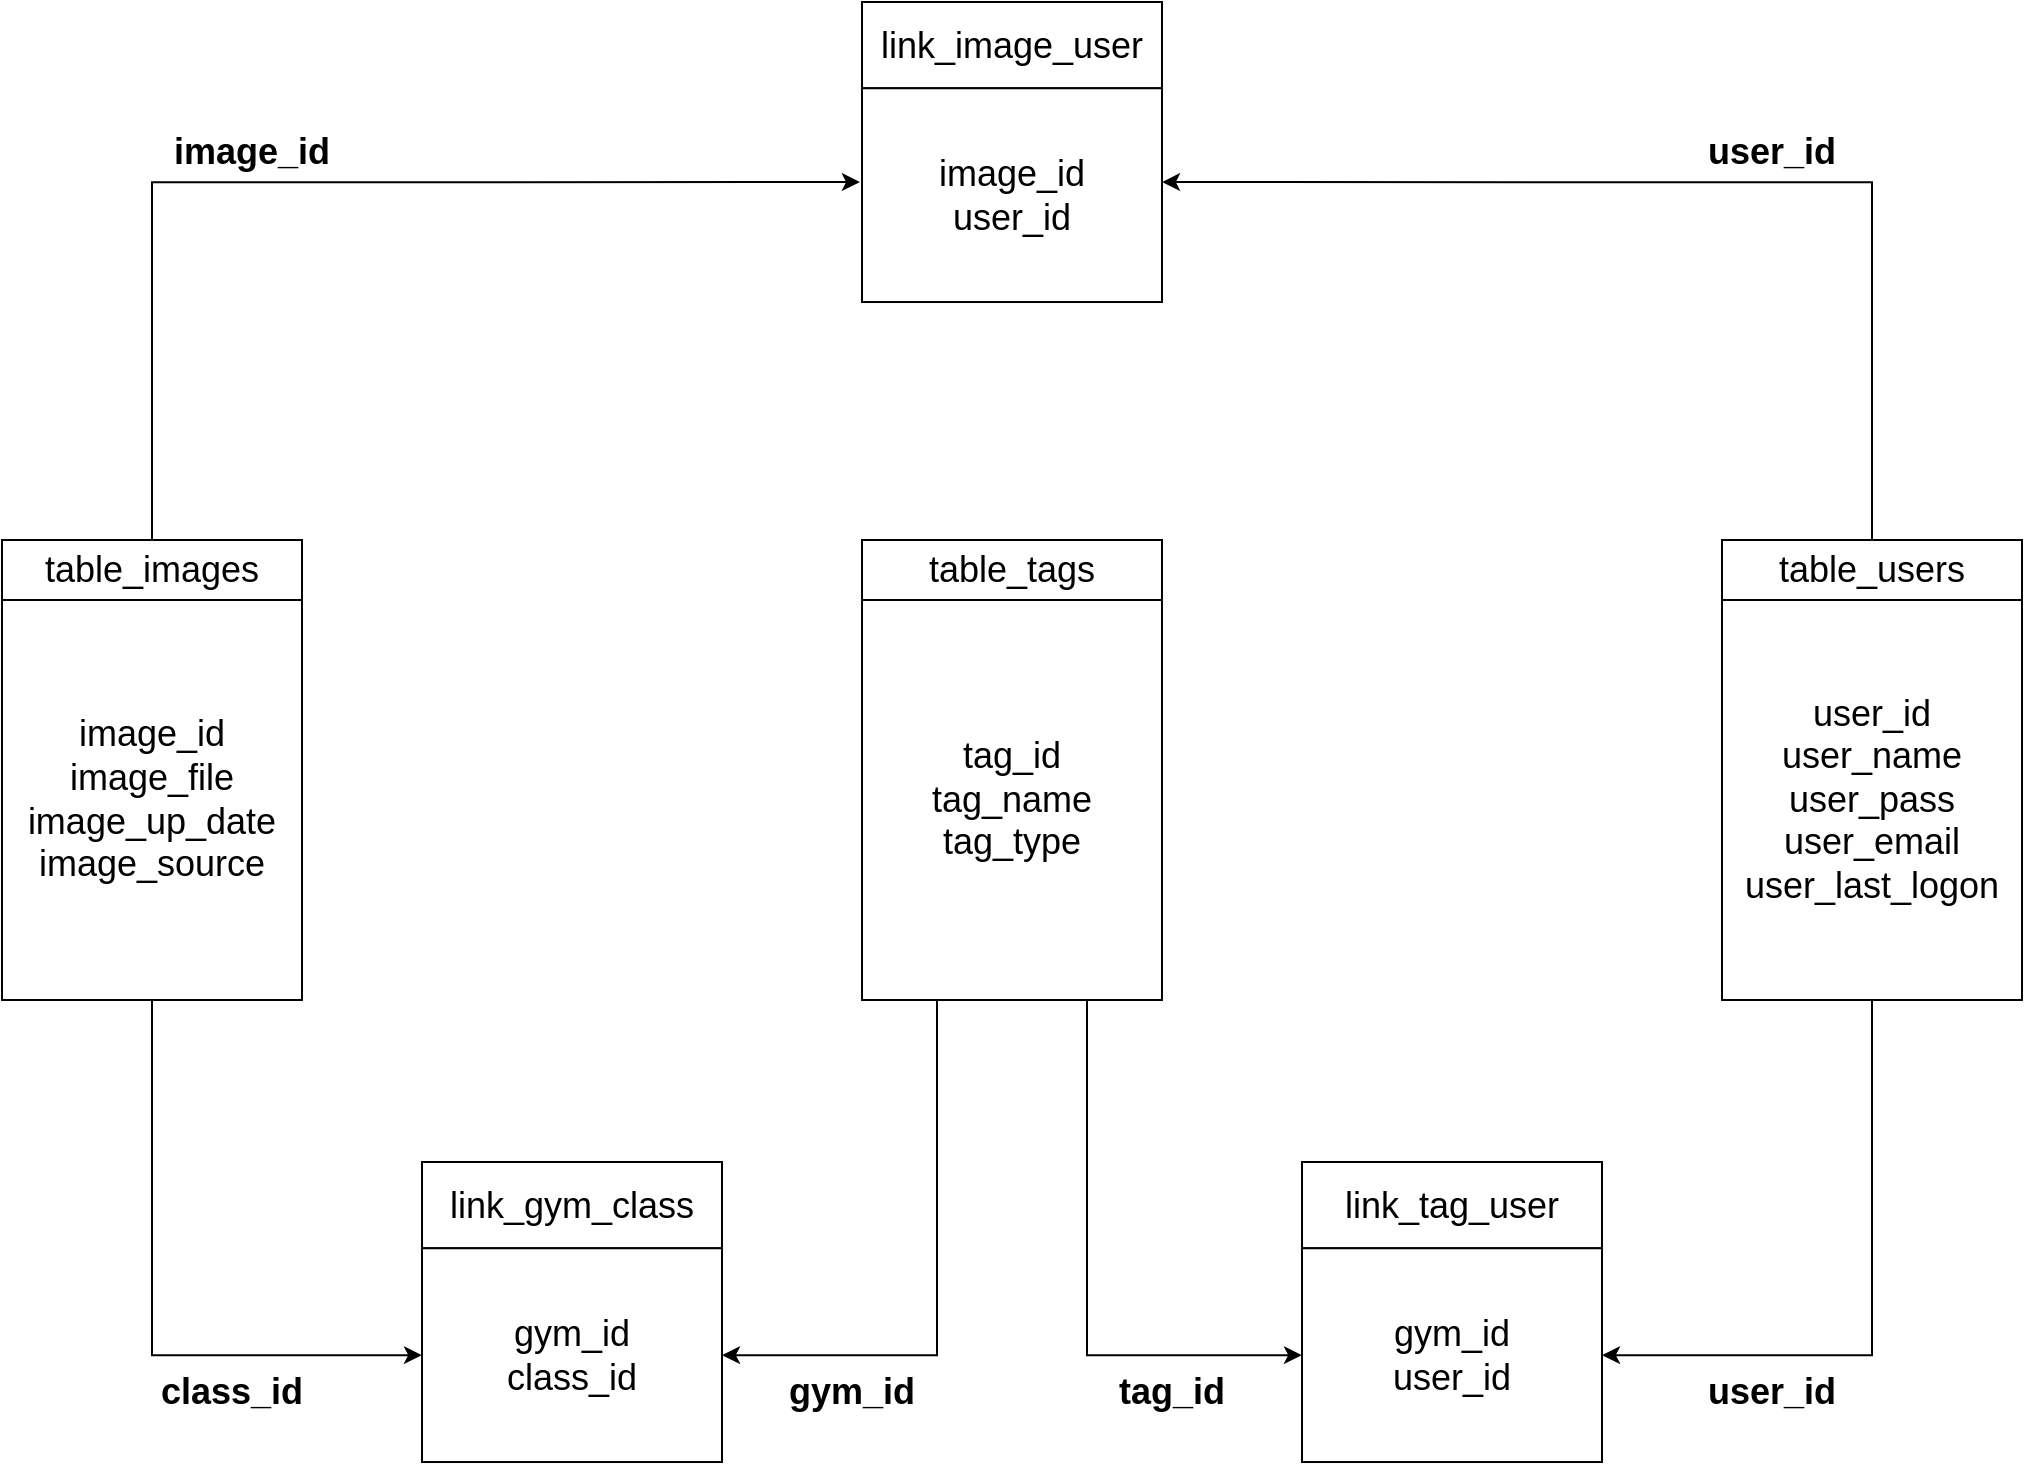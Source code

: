 <mxfile version="15.8.4" type="device"><diagram id="OIt1TSXqaTHyEG1rqrdw" name="Page-1"><mxGraphModel dx="1422" dy="865" grid="1" gridSize="10" guides="1" tooltips="1" connect="1" arrows="1" fold="1" page="1" pageScale="1" pageWidth="1169" pageHeight="827" math="0" shadow="0"><root><mxCell id="0"/><mxCell id="1" parent="0"/><mxCell id="udhs4Bwj9VxB7RFCUlDX-12" value="" style="group;labelPosition=center;verticalLabelPosition=middle;align=center;verticalAlign=middle;" parent="1" vertex="1" connectable="0"><mxGeometry x="940" y="299" width="150" height="230" as="geometry"/></mxCell><mxCell id="udhs4Bwj9VxB7RFCUlDX-2" value="&lt;font style=&quot;font-size: 18px&quot;&gt;table_users&lt;/font&gt;" style="rounded=0;whiteSpace=wrap;html=1;labelPosition=center;verticalLabelPosition=middle;align=center;verticalAlign=middle;" parent="udhs4Bwj9VxB7RFCUlDX-12" vertex="1"><mxGeometry width="150" height="30" as="geometry"/></mxCell><mxCell id="udhs4Bwj9VxB7RFCUlDX-3" value="&lt;font style=&quot;font-size: 18px&quot;&gt;user_id&lt;br&gt;user_name&lt;br&gt;user_pass&lt;br&gt;user_email&lt;br&gt;user_last_logon&lt;br&gt;&lt;/font&gt;" style="rounded=0;whiteSpace=wrap;html=1;labelPosition=center;verticalLabelPosition=middle;align=center;verticalAlign=middle;" parent="udhs4Bwj9VxB7RFCUlDX-12" vertex="1"><mxGeometry y="30" width="150" height="200" as="geometry"/></mxCell><mxCell id="udhs4Bwj9VxB7RFCUlDX-16" value="" style="group;labelPosition=center;verticalLabelPosition=middle;align=center;verticalAlign=middle;" parent="1" vertex="1" connectable="0"><mxGeometry x="510" y="299" width="150" height="230" as="geometry"/></mxCell><mxCell id="udhs4Bwj9VxB7RFCUlDX-17" value="&lt;font style=&quot;font-size: 18px&quot;&gt;table_tags&lt;/font&gt;" style="rounded=0;whiteSpace=wrap;html=1;labelPosition=center;verticalLabelPosition=middle;align=center;verticalAlign=middle;" parent="udhs4Bwj9VxB7RFCUlDX-16" vertex="1"><mxGeometry width="150" height="30" as="geometry"/></mxCell><mxCell id="udhs4Bwj9VxB7RFCUlDX-18" value="&lt;font style=&quot;font-size: 18px&quot;&gt;tag_id&lt;br&gt;tag_name&lt;br&gt;tag_type&lt;br&gt;&lt;/font&gt;" style="rounded=0;whiteSpace=wrap;html=1;labelPosition=center;verticalLabelPosition=middle;align=center;verticalAlign=middle;" parent="udhs4Bwj9VxB7RFCUlDX-16" vertex="1"><mxGeometry y="30" width="150" height="200" as="geometry"/></mxCell><mxCell id="udhs4Bwj9VxB7RFCUlDX-19" value="" style="group;labelPosition=center;verticalLabelPosition=middle;align=center;verticalAlign=middle;" parent="1" vertex="1" connectable="0"><mxGeometry x="80" y="299" width="150" height="230" as="geometry"/></mxCell><mxCell id="udhs4Bwj9VxB7RFCUlDX-20" value="&lt;font style=&quot;font-size: 18px&quot;&gt;table_images&lt;/font&gt;" style="rounded=0;whiteSpace=wrap;html=1;labelPosition=center;verticalLabelPosition=middle;align=center;verticalAlign=middle;" parent="udhs4Bwj9VxB7RFCUlDX-19" vertex="1"><mxGeometry width="150" height="30" as="geometry"/></mxCell><mxCell id="udhs4Bwj9VxB7RFCUlDX-21" value="&lt;font style=&quot;font-size: 18px&quot;&gt;image_id&lt;br&gt;image_file&lt;br&gt;image_up_date&lt;br&gt;image_source&lt;br&gt;&lt;/font&gt;" style="rounded=0;whiteSpace=wrap;html=1;labelPosition=center;verticalLabelPosition=middle;align=center;verticalAlign=middle;" parent="udhs4Bwj9VxB7RFCUlDX-19" vertex="1"><mxGeometry y="30" width="150" height="200" as="geometry"/></mxCell><mxCell id="udhs4Bwj9VxB7RFCUlDX-30" value="" style="group" parent="1" vertex="1" connectable="0"><mxGeometry x="290" y="610" width="150" height="150.01" as="geometry"/></mxCell><mxCell id="udhs4Bwj9VxB7RFCUlDX-26" value="&lt;font style=&quot;font-size: 18px&quot;&gt;link_gym_class&lt;/font&gt;" style="rounded=0;whiteSpace=wrap;html=1;labelPosition=center;verticalLabelPosition=middle;align=center;verticalAlign=middle;" parent="udhs4Bwj9VxB7RFCUlDX-30" vertex="1"><mxGeometry width="150" height="43.125" as="geometry"/></mxCell><mxCell id="udhs4Bwj9VxB7RFCUlDX-27" value="&lt;font style=&quot;font-size: 18px&quot;&gt;gym_id&lt;br&gt;class_id&lt;br&gt;&lt;/font&gt;" style="rounded=0;whiteSpace=wrap;html=1;labelPosition=center;verticalLabelPosition=middle;align=center;verticalAlign=middle;" parent="udhs4Bwj9VxB7RFCUlDX-30" vertex="1"><mxGeometry y="43.13" width="150" height="106.88" as="geometry"/></mxCell><mxCell id="udhs4Bwj9VxB7RFCUlDX-31" value="" style="group" parent="1" vertex="1" connectable="0"><mxGeometry x="510" y="30" width="150" height="150.01" as="geometry"/></mxCell><mxCell id="udhs4Bwj9VxB7RFCUlDX-23" value="&lt;font style=&quot;font-size: 18px&quot;&gt;link_image_user&lt;/font&gt;" style="rounded=0;whiteSpace=wrap;html=1;labelPosition=center;verticalLabelPosition=middle;align=center;verticalAlign=middle;" parent="udhs4Bwj9VxB7RFCUlDX-31" vertex="1"><mxGeometry width="150" height="43.125" as="geometry"/></mxCell><mxCell id="udhs4Bwj9VxB7RFCUlDX-24" value="&lt;font style=&quot;font-size: 18px&quot;&gt;image_id&lt;br&gt;user_id&lt;br&gt;&lt;/font&gt;" style="rounded=0;whiteSpace=wrap;html=1;labelPosition=center;verticalLabelPosition=middle;align=center;verticalAlign=middle;" parent="udhs4Bwj9VxB7RFCUlDX-31" vertex="1"><mxGeometry y="43.13" width="150" height="106.88" as="geometry"/></mxCell><mxCell id="udhs4Bwj9VxB7RFCUlDX-32" value="" style="group" parent="1" vertex="1" connectable="0"><mxGeometry x="730" y="610" width="150" height="150.01" as="geometry"/></mxCell><mxCell id="udhs4Bwj9VxB7RFCUlDX-14" value="&lt;font style=&quot;font-size: 18px&quot;&gt;link_tag_user&lt;/font&gt;" style="rounded=0;whiteSpace=wrap;html=1;labelPosition=center;verticalLabelPosition=middle;align=center;verticalAlign=middle;" parent="udhs4Bwj9VxB7RFCUlDX-32" vertex="1"><mxGeometry width="150" height="43.125" as="geometry"/></mxCell><mxCell id="udhs4Bwj9VxB7RFCUlDX-15" value="&lt;font style=&quot;font-size: 18px&quot;&gt;gym_id&lt;br&gt;user_id&lt;br&gt;&lt;/font&gt;" style="rounded=0;whiteSpace=wrap;html=1;labelPosition=center;verticalLabelPosition=middle;align=center;verticalAlign=middle;" parent="udhs4Bwj9VxB7RFCUlDX-32" vertex="1"><mxGeometry y="43.13" width="150" height="106.88" as="geometry"/></mxCell><mxCell id="udhs4Bwj9VxB7RFCUlDX-34" style="edgeStyle=orthogonalEdgeStyle;rounded=0;orthogonalLoop=1;jettySize=auto;html=1;exitX=0.5;exitY=0;exitDx=0;exitDy=0;entryX=-0.007;entryY=0.439;entryDx=0;entryDy=0;entryPerimeter=0;" parent="1" source="udhs4Bwj9VxB7RFCUlDX-20" target="udhs4Bwj9VxB7RFCUlDX-24" edge="1"><mxGeometry relative="1" as="geometry"/></mxCell><mxCell id="udhs4Bwj9VxB7RFCUlDX-36" value="&lt;font style=&quot;font-size: 18px&quot;&gt;&lt;b&gt;image_id&lt;/b&gt;&lt;/font&gt;" style="text;html=1;strokeColor=none;fillColor=none;align=center;verticalAlign=middle;whiteSpace=wrap;rounded=0;" parent="1" vertex="1"><mxGeometry x="150" y="90" width="110" height="30" as="geometry"/></mxCell><mxCell id="udhs4Bwj9VxB7RFCUlDX-38" style="edgeStyle=orthogonalEdgeStyle;rounded=0;orthogonalLoop=1;jettySize=auto;html=1;exitX=0.5;exitY=0;exitDx=0;exitDy=0;entryX=1;entryY=0.439;entryDx=0;entryDy=0;entryPerimeter=0;" parent="1" source="udhs4Bwj9VxB7RFCUlDX-2" target="udhs4Bwj9VxB7RFCUlDX-24" edge="1"><mxGeometry relative="1" as="geometry"/></mxCell><mxCell id="udhs4Bwj9VxB7RFCUlDX-39" value="&lt;font style=&quot;font-size: 18px&quot;&gt;&lt;b&gt;user_id&lt;/b&gt;&lt;/font&gt;" style="text;html=1;strokeColor=none;fillColor=none;align=center;verticalAlign=middle;whiteSpace=wrap;rounded=0;" parent="1" vertex="1"><mxGeometry x="910" y="90" width="110" height="30" as="geometry"/></mxCell><mxCell id="udhs4Bwj9VxB7RFCUlDX-41" value="&lt;font style=&quot;font-size: 18px&quot;&gt;&lt;b&gt;class_id&lt;/b&gt;&lt;/font&gt;" style="text;html=1;strokeColor=none;fillColor=none;align=center;verticalAlign=middle;whiteSpace=wrap;rounded=0;" parent="1" vertex="1"><mxGeometry x="140" y="710" width="110" height="30" as="geometry"/></mxCell><mxCell id="udhs4Bwj9VxB7RFCUlDX-42" style="edgeStyle=orthogonalEdgeStyle;rounded=0;orthogonalLoop=1;jettySize=auto;html=1;exitX=0.5;exitY=1;exitDx=0;exitDy=0;entryX=0;entryY=0.5;entryDx=0;entryDy=0;" parent="1" source="udhs4Bwj9VxB7RFCUlDX-21" target="udhs4Bwj9VxB7RFCUlDX-27" edge="1"><mxGeometry relative="1" as="geometry"/></mxCell><mxCell id="udhs4Bwj9VxB7RFCUlDX-45" style="edgeStyle=orthogonalEdgeStyle;rounded=0;orthogonalLoop=1;jettySize=auto;html=1;exitX=0.25;exitY=1;exitDx=0;exitDy=0;entryX=1;entryY=0.5;entryDx=0;entryDy=0;" parent="1" source="udhs4Bwj9VxB7RFCUlDX-18" target="udhs4Bwj9VxB7RFCUlDX-27" edge="1"><mxGeometry relative="1" as="geometry"/></mxCell><mxCell id="udhs4Bwj9VxB7RFCUlDX-46" value="&lt;font style=&quot;font-size: 18px&quot;&gt;&lt;b&gt;gym_id&lt;br&gt;&lt;/b&gt;&lt;/font&gt;" style="text;html=1;strokeColor=none;fillColor=none;align=center;verticalAlign=middle;whiteSpace=wrap;rounded=0;" parent="1" vertex="1"><mxGeometry x="450" y="710" width="110" height="30" as="geometry"/></mxCell><mxCell id="udhs4Bwj9VxB7RFCUlDX-47" style="edgeStyle=orthogonalEdgeStyle;rounded=0;orthogonalLoop=1;jettySize=auto;html=1;exitX=0.75;exitY=1;exitDx=0;exitDy=0;entryX=0;entryY=0.5;entryDx=0;entryDy=0;" parent="1" source="udhs4Bwj9VxB7RFCUlDX-18" target="udhs4Bwj9VxB7RFCUlDX-15" edge="1"><mxGeometry relative="1" as="geometry"/></mxCell><mxCell id="udhs4Bwj9VxB7RFCUlDX-49" value="&lt;font style=&quot;font-size: 18px&quot;&gt;&lt;b&gt;tag_id&lt;br&gt;&lt;/b&gt;&lt;/font&gt;" style="text;html=1;strokeColor=none;fillColor=none;align=center;verticalAlign=middle;whiteSpace=wrap;rounded=0;" parent="1" vertex="1"><mxGeometry x="610" y="710" width="110" height="30" as="geometry"/></mxCell><mxCell id="udhs4Bwj9VxB7RFCUlDX-50" style="edgeStyle=orthogonalEdgeStyle;rounded=0;orthogonalLoop=1;jettySize=auto;html=1;exitX=0.5;exitY=1;exitDx=0;exitDy=0;entryX=1;entryY=0.5;entryDx=0;entryDy=0;" parent="1" source="udhs4Bwj9VxB7RFCUlDX-3" target="udhs4Bwj9VxB7RFCUlDX-15" edge="1"><mxGeometry relative="1" as="geometry"/></mxCell><mxCell id="udhs4Bwj9VxB7RFCUlDX-51" value="&lt;font style=&quot;font-size: 18px&quot;&gt;&lt;b&gt;user_id&lt;br&gt;&lt;/b&gt;&lt;/font&gt;" style="text;html=1;strokeColor=none;fillColor=none;align=center;verticalAlign=middle;whiteSpace=wrap;rounded=0;" parent="1" vertex="1"><mxGeometry x="910" y="710" width="110" height="30" as="geometry"/></mxCell></root></mxGraphModel></diagram></mxfile>